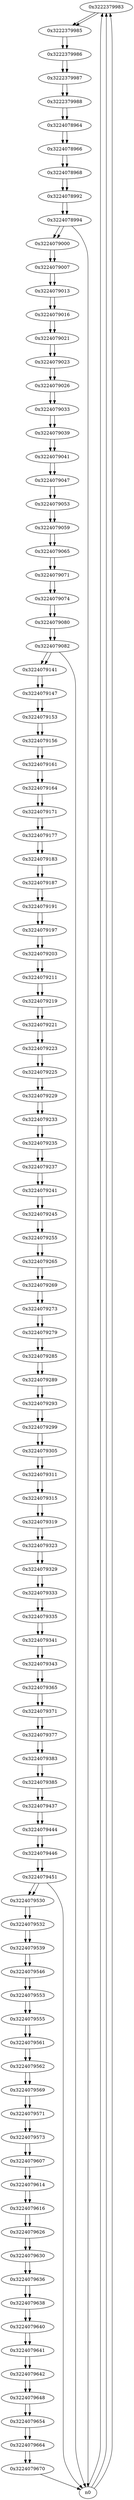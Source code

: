 digraph G{
/* nodes */
  n1 [label="0x3222379983"]
  n2 [label="0x3222379985"]
  n3 [label="0x3222379986"]
  n4 [label="0x3222379987"]
  n5 [label="0x3222379988"]
  n6 [label="0x3224078964"]
  n7 [label="0x3224078966"]
  n8 [label="0x3224078968"]
  n9 [label="0x3224078992"]
  n10 [label="0x3224078994"]
  n11 [label="0x3224079000"]
  n12 [label="0x3224079007"]
  n13 [label="0x3224079013"]
  n14 [label="0x3224079016"]
  n15 [label="0x3224079021"]
  n16 [label="0x3224079023"]
  n17 [label="0x3224079026"]
  n18 [label="0x3224079033"]
  n19 [label="0x3224079039"]
  n20 [label="0x3224079041"]
  n21 [label="0x3224079047"]
  n22 [label="0x3224079053"]
  n23 [label="0x3224079059"]
  n24 [label="0x3224079065"]
  n25 [label="0x3224079071"]
  n26 [label="0x3224079074"]
  n27 [label="0x3224079080"]
  n28 [label="0x3224079082"]
  n29 [label="0x3224079141"]
  n30 [label="0x3224079147"]
  n31 [label="0x3224079153"]
  n32 [label="0x3224079156"]
  n33 [label="0x3224079161"]
  n34 [label="0x3224079164"]
  n35 [label="0x3224079171"]
  n36 [label="0x3224079177"]
  n37 [label="0x3224079183"]
  n38 [label="0x3224079187"]
  n39 [label="0x3224079191"]
  n40 [label="0x3224079197"]
  n41 [label="0x3224079203"]
  n42 [label="0x3224079211"]
  n43 [label="0x3224079219"]
  n44 [label="0x3224079221"]
  n45 [label="0x3224079223"]
  n46 [label="0x3224079225"]
  n47 [label="0x3224079229"]
  n48 [label="0x3224079233"]
  n49 [label="0x3224079235"]
  n50 [label="0x3224079237"]
  n51 [label="0x3224079241"]
  n52 [label="0x3224079245"]
  n53 [label="0x3224079255"]
  n54 [label="0x3224079265"]
  n55 [label="0x3224079269"]
  n56 [label="0x3224079273"]
  n57 [label="0x3224079279"]
  n58 [label="0x3224079285"]
  n59 [label="0x3224079289"]
  n60 [label="0x3224079293"]
  n61 [label="0x3224079299"]
  n62 [label="0x3224079305"]
  n63 [label="0x3224079311"]
  n64 [label="0x3224079315"]
  n65 [label="0x3224079319"]
  n66 [label="0x3224079323"]
  n67 [label="0x3224079329"]
  n68 [label="0x3224079333"]
  n69 [label="0x3224079335"]
  n70 [label="0x3224079341"]
  n71 [label="0x3224079343"]
  n72 [label="0x3224079365"]
  n73 [label="0x3224079371"]
  n74 [label="0x3224079377"]
  n75 [label="0x3224079383"]
  n76 [label="0x3224079385"]
  n77 [label="0x3224079437"]
  n78 [label="0x3224079444"]
  n79 [label="0x3224079446"]
  n80 [label="0x3224079451"]
  n81 [label="0x3224079530"]
  n82 [label="0x3224079532"]
  n83 [label="0x3224079539"]
  n84 [label="0x3224079546"]
  n85 [label="0x3224079553"]
  n86 [label="0x3224079555"]
  n87 [label="0x3224079561"]
  n88 [label="0x3224079562"]
  n89 [label="0x3224079569"]
  n90 [label="0x3224079571"]
  n91 [label="0x3224079573"]
  n92 [label="0x3224079607"]
  n93 [label="0x3224079614"]
  n94 [label="0x3224079616"]
  n95 [label="0x3224079626"]
  n96 [label="0x3224079630"]
  n97 [label="0x3224079636"]
  n98 [label="0x3224079638"]
  n99 [label="0x3224079640"]
  n100 [label="0x3224079641"]
  n101 [label="0x3224079642"]
  n102 [label="0x3224079648"]
  n103 [label="0x3224079654"]
  n104 [label="0x3224079664"]
  n105 [label="0x3224079670"]
/* edges */
n1 -> n2;
n0 -> n1;
n0 -> n1;
n0 -> n1;
n2 -> n3;
n1 -> n2;
n3 -> n4;
n2 -> n3;
n4 -> n5;
n3 -> n4;
n5 -> n6;
n4 -> n5;
n6 -> n7;
n5 -> n6;
n7 -> n8;
n6 -> n7;
n8 -> n9;
n7 -> n8;
n9 -> n10;
n8 -> n9;
n10 -> n11;
n10 -> n0;
n9 -> n10;
n11 -> n12;
n10 -> n11;
n12 -> n13;
n11 -> n12;
n13 -> n14;
n12 -> n13;
n14 -> n15;
n13 -> n14;
n15 -> n16;
n14 -> n15;
n16 -> n17;
n15 -> n16;
n17 -> n18;
n16 -> n17;
n18 -> n19;
n17 -> n18;
n19 -> n20;
n18 -> n19;
n20 -> n21;
n19 -> n20;
n21 -> n22;
n20 -> n21;
n22 -> n23;
n21 -> n22;
n23 -> n24;
n22 -> n23;
n24 -> n25;
n23 -> n24;
n25 -> n26;
n24 -> n25;
n26 -> n27;
n25 -> n26;
n27 -> n28;
n26 -> n27;
n28 -> n29;
n28 -> n0;
n27 -> n28;
n29 -> n30;
n28 -> n29;
n30 -> n31;
n29 -> n30;
n31 -> n32;
n30 -> n31;
n32 -> n33;
n31 -> n32;
n33 -> n34;
n32 -> n33;
n34 -> n35;
n33 -> n34;
n35 -> n36;
n34 -> n35;
n36 -> n37;
n35 -> n36;
n37 -> n38;
n36 -> n37;
n38 -> n39;
n37 -> n38;
n39 -> n40;
n38 -> n39;
n40 -> n41;
n39 -> n40;
n41 -> n42;
n40 -> n41;
n42 -> n43;
n41 -> n42;
n43 -> n44;
n42 -> n43;
n44 -> n45;
n43 -> n44;
n45 -> n46;
n44 -> n45;
n46 -> n47;
n45 -> n46;
n47 -> n48;
n46 -> n47;
n48 -> n49;
n47 -> n48;
n49 -> n50;
n48 -> n49;
n50 -> n51;
n49 -> n50;
n51 -> n52;
n50 -> n51;
n52 -> n53;
n51 -> n52;
n53 -> n54;
n52 -> n53;
n54 -> n55;
n53 -> n54;
n55 -> n56;
n54 -> n55;
n56 -> n57;
n55 -> n56;
n57 -> n58;
n56 -> n57;
n58 -> n59;
n57 -> n58;
n59 -> n60;
n58 -> n59;
n60 -> n61;
n59 -> n60;
n61 -> n62;
n60 -> n61;
n62 -> n63;
n61 -> n62;
n63 -> n64;
n62 -> n63;
n64 -> n65;
n63 -> n64;
n65 -> n66;
n64 -> n65;
n66 -> n67;
n65 -> n66;
n67 -> n68;
n66 -> n67;
n68 -> n69;
n67 -> n68;
n69 -> n70;
n68 -> n69;
n70 -> n71;
n69 -> n70;
n71 -> n72;
n70 -> n71;
n72 -> n73;
n71 -> n72;
n73 -> n74;
n72 -> n73;
n74 -> n75;
n73 -> n74;
n75 -> n76;
n74 -> n75;
n76 -> n77;
n75 -> n76;
n77 -> n78;
n76 -> n77;
n78 -> n79;
n77 -> n78;
n79 -> n80;
n78 -> n79;
n80 -> n81;
n80 -> n0;
n79 -> n80;
n81 -> n82;
n80 -> n81;
n82 -> n83;
n81 -> n82;
n83 -> n84;
n82 -> n83;
n84 -> n85;
n83 -> n84;
n85 -> n86;
n84 -> n85;
n86 -> n87;
n85 -> n86;
n87 -> n88;
n86 -> n87;
n88 -> n89;
n87 -> n88;
n89 -> n90;
n88 -> n89;
n90 -> n91;
n89 -> n90;
n91 -> n92;
n90 -> n91;
n92 -> n93;
n91 -> n92;
n93 -> n94;
n92 -> n93;
n94 -> n95;
n93 -> n94;
n95 -> n96;
n94 -> n95;
n96 -> n97;
n95 -> n96;
n97 -> n98;
n96 -> n97;
n98 -> n99;
n97 -> n98;
n99 -> n100;
n98 -> n99;
n100 -> n101;
n99 -> n100;
n101 -> n102;
n100 -> n101;
n102 -> n103;
n101 -> n102;
n103 -> n104;
n102 -> n103;
n104 -> n105;
n103 -> n104;
n105 -> n0;
n104 -> n105;
}
